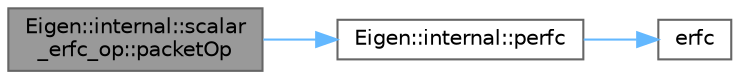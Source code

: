 digraph "Eigen::internal::scalar_erfc_op::packetOp"
{
 // LATEX_PDF_SIZE
  bgcolor="transparent";
  edge [fontname=Helvetica,fontsize=10,labelfontname=Helvetica,labelfontsize=10];
  node [fontname=Helvetica,fontsize=10,shape=box,height=0.2,width=0.4];
  rankdir="LR";
  Node1 [id="Node000001",label="Eigen::internal::scalar\l_erfc_op::packetOp",height=0.2,width=0.4,color="gray40", fillcolor="grey60", style="filled", fontcolor="black",tooltip=" "];
  Node1 -> Node2 [id="edge3_Node000001_Node000002",color="steelblue1",style="solid",tooltip=" "];
  Node2 [id="Node000002",label="Eigen::internal::perfc",height=0.2,width=0.4,color="grey40", fillcolor="white", style="filled",URL="$namespace_eigen_1_1internal.html#a5572c4ffb6c907fa82dbfd3eb8e5d04c",tooltip=" "];
  Node2 -> Node3 [id="edge4_Node000002_Node000003",color="steelblue1",style="solid",tooltip=" "];
  Node3 [id="Node000003",label="erfc",height=0.2,width=0.4,color="grey40", fillcolor="white", style="filled",URL="$_array_cwise_unary_ops_8h.html#a76608a6221f0d1f04f7b63c6127871e3",tooltip=" "];
}
